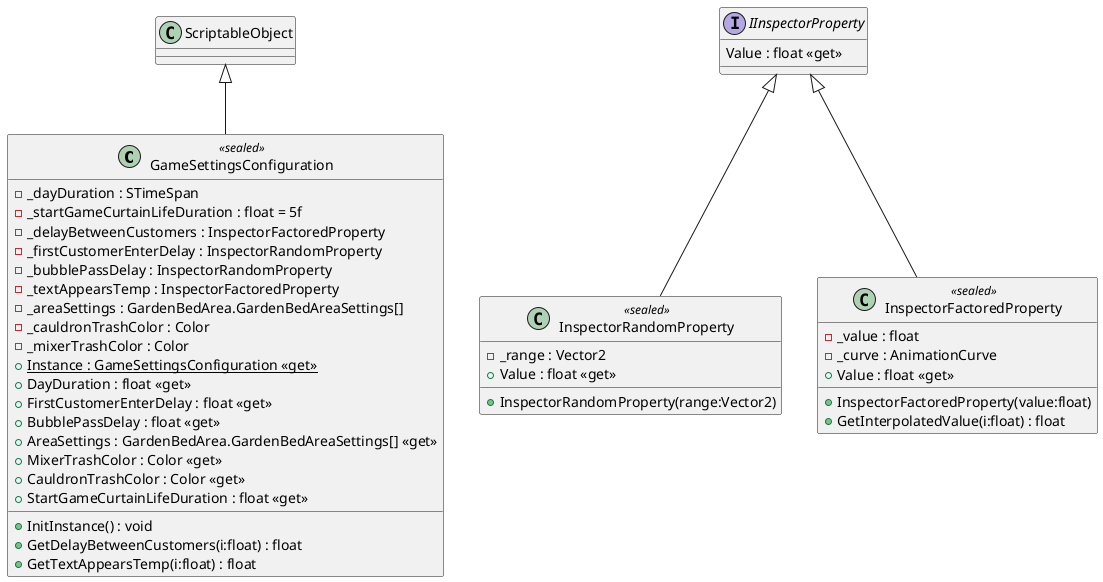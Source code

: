 @startuml
class GameSettingsConfiguration <<sealed>> {
    - _dayDuration : STimeSpan
    - _startGameCurtainLifeDuration : float = 5f
    - _delayBetweenCustomers : InspectorFactoredProperty
    - _firstCustomerEnterDelay : InspectorRandomProperty
    - _bubblePassDelay : InspectorRandomProperty
    - _textAppearsTemp : InspectorFactoredProperty
    - _areaSettings : GardenBedArea.GardenBedAreaSettings[]
    - _cauldronTrashColor : Color
    - _mixerTrashColor : Color
    + {static} Instance : GameSettingsConfiguration <<get>>
    + InitInstance() : void
    + DayDuration : float <<get>>
    + GetDelayBetweenCustomers(i:float) : float
    + FirstCustomerEnterDelay : float <<get>>
    + BubblePassDelay : float <<get>>
    + GetTextAppearsTemp(i:float) : float
    + AreaSettings : GardenBedArea.GardenBedAreaSettings[] <<get>>
    + MixerTrashColor : Color <<get>>
    + CauldronTrashColor : Color <<get>>
    + StartGameCurtainLifeDuration : float <<get>>
}
class InspectorRandomProperty <<sealed>> {
    - _range : Vector2
    + InspectorRandomProperty(range:Vector2)
    + Value : float <<get>>
}
class InspectorFactoredProperty <<sealed>> {
    - _value : float
    - _curve : AnimationCurve
    + InspectorFactoredProperty(value:float)
    + GetInterpolatedValue(i:float) : float
    + Value : float <<get>>
}
interface IInspectorProperty {
    Value : float <<get>>
}
ScriptableObject <|-- GameSettingsConfiguration
IInspectorProperty <|-- InspectorRandomProperty
IInspectorProperty <|-- InspectorFactoredProperty
@enduml
